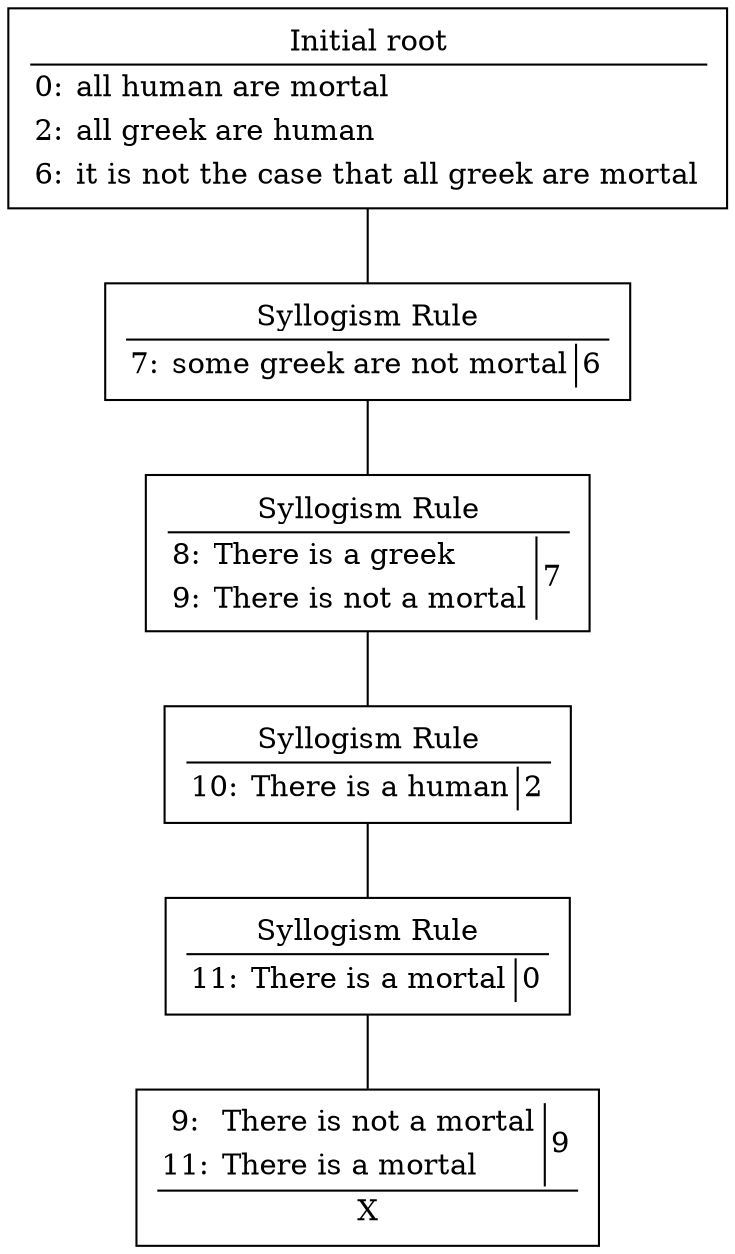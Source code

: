 graph " " {
0 [id=root_node, label=<
        <table border="0" CELLBORDER="1">
        <tr><td COLSPAN="3" ALIGN="CENTER" SIDES="B">Initial root</td></tr>
        <tr><td BORDER="0" CELLSPACING="10">0:</td><td BORDER="0" ALIGN="LEFT">all human are mortal</td></tr><tr><td BORDER="0" CELLSPACING="10">2:</td><td BORDER="0" ALIGN="LEFT">all greek are human</td></tr><tr><td BORDER="0" CELLSPACING="10">6:</td><td BORDER="0" ALIGN="LEFT">it is not the case that all greek are mortal</td></tr>
        
        </table>
        >, shape=polygon, tooltip=" "];
1 [id=node_1, label=<
        <table border="0" CELLBORDER="1">
        <tr><td COLSPAN="3" ALIGN="CENTER" SIDES="B">Syllogism Rule</td></tr>
        <tr><td BORDER="0" CELLSPACING="10">7:</td><td BORDER="0" ALIGN="LEFT">some greek are not mortal</td><td ROWSPAN="1" SIDES="L">6</td></tr>
        
        </table>
        >, shape=polygon, tooltip=" "];
0 -- 1;
2 [id=node_2, label=<
        <table border="0" CELLBORDER="1">
        <tr><td COLSPAN="3" ALIGN="CENTER" SIDES="B">Syllogism Rule</td></tr>
        <tr><td BORDER="0" CELLSPACING="10">8:</td><td BORDER="0" ALIGN="LEFT">There is a greek</td><td ROWSPAN="2" SIDES="L">7</td></tr><tr><td BORDER="0" CELLSPACING="10">9:</td><td BORDER="0" ALIGN="LEFT">There is not a mortal</td></tr>
        
        </table>
        >, shape=polygon, tooltip=" "];
1 -- 2;
3 [id=node_3, label=<
        <table border="0" CELLBORDER="1">
        <tr><td COLSPAN="3" ALIGN="CENTER" SIDES="B">Syllogism Rule</td></tr>
        <tr><td BORDER="0" CELLSPACING="10">10:</td><td BORDER="0" ALIGN="LEFT">There is a human</td><td ROWSPAN="1" SIDES="L">2</td></tr>
        
        </table>
        >, shape=polygon, tooltip=" "];
2 -- 3;
4 [id=node_4, label=<
        <table border="0" CELLBORDER="1">
        <tr><td COLSPAN="3" ALIGN="CENTER" SIDES="B">Syllogism Rule</td></tr>
        <tr><td BORDER="0" CELLSPACING="10">11:</td><td BORDER="0" ALIGN="LEFT">There is a mortal</td><td ROWSPAN="1" SIDES="L">0</td></tr>
        
        </table>
        >, shape=polygon, tooltip=" "];
3 -- 4;
5 [id=node_5, label=<
        <table border="0" CELLBORDER="1">
        
        <tr><td BORDER="0" CELLSPACING="10">9:</td><td BORDER="0" ALIGN="LEFT">There is not a mortal</td><td ROWSPAN="2" SIDES="L">9</td></tr><tr><td BORDER="0" CELLSPACING="10">11:</td><td BORDER="0" ALIGN="LEFT">There is a mortal</td></tr>
        <tr><td COLSPAN="3" ALIGN="CENTER" SIDES="T">X</td></tr>
        </table>
        >, shape=polygon, tooltip=" "];
4 -- 5;
}
